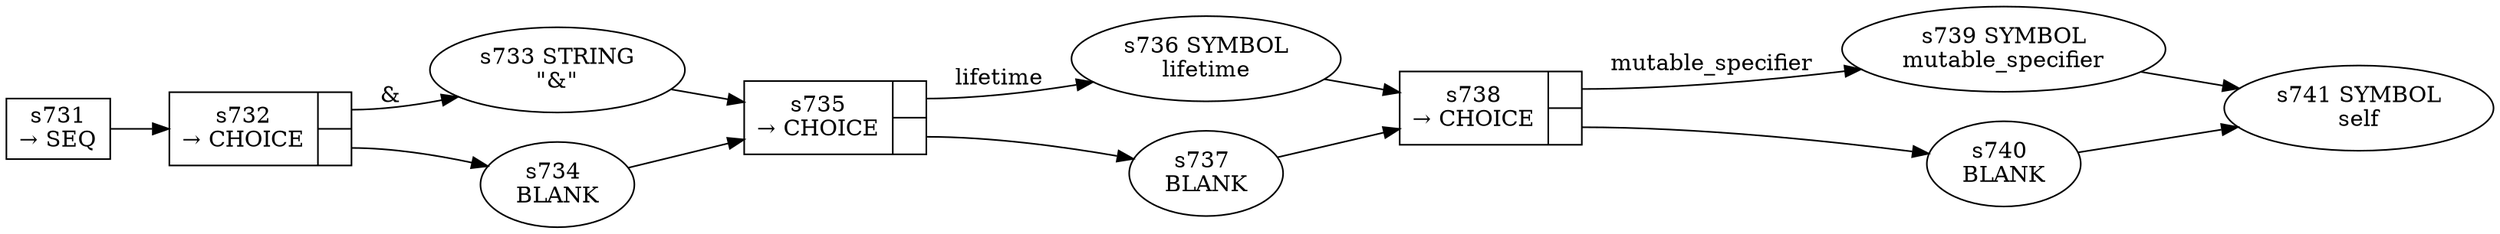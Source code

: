 
  digraph self_parameter {
  
    rankdir=LR;
  
    s731 [label="s731\n&rarr; SEQ", shape=record, fixedsize=false, peripheries=1];
  s732 [label="{s732\n&rarr; CHOICE|{<p0>|<p1>}}", shape=record, fixedsize=false, peripheries=1];
  s733 [label="s733 STRING\n\"&\""];
  s732:p0 -> s733 [label="&"];
  s734 [label="s734 \nBLANK"];
  s732:p1 -> s734 [label=""];
  s731 -> s732 [];
  s735 [label="{s735\n&rarr; CHOICE|{<p0>|<p1>}}", shape=record, fixedsize=false, peripheries=1];
  s736 [label="s736 SYMBOL\nlifetime" href="rust-grammar.json.lifetime.dot.svg"];
  s735:p0 -> s736 [label="lifetime"];
  s737 [label="s737 \nBLANK"];
  s735:p1 -> s737 [label=""];
  s733 -> s735 [];
  s734 -> s735 [];
  s738 [label="{s738\n&rarr; CHOICE|{<p0>|<p1>}}", shape=record, fixedsize=false, peripheries=1];
  s739 [label="s739 SYMBOL\nmutable_specifier" href="rust-grammar.json.mutable_specifier.dot.svg"];
  s738:p0 -> s739 [label="mutable_specifier"];
  s740 [label="s740 \nBLANK"];
  s738:p1 -> s740 [label=""];
  s736 -> s738 [];
  s737 -> s738 [];
  s741 [label="s741 SYMBOL\nself" href="rust-grammar.json.self.dot.svg"];
  s739 -> s741 [];
  s740 -> s741 [];
  
  }
  
